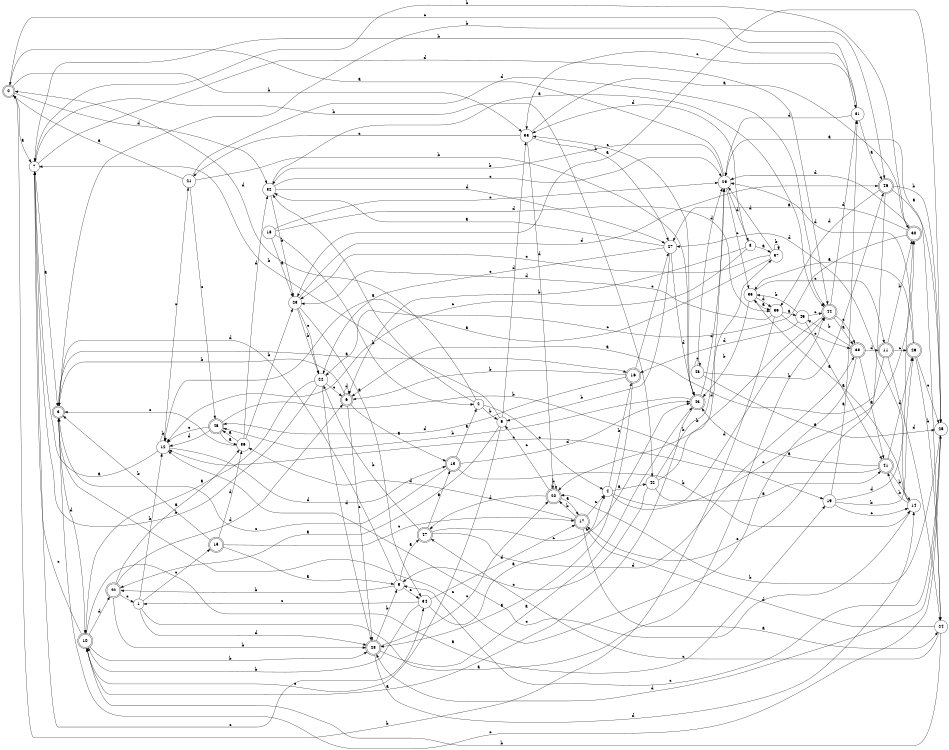 digraph n40_1 {
__start0 [label="" shape="none"];

rankdir=LR;
size="8,5";

s0 [style="rounded,filled", color="black", fillcolor="white" shape="doublecircle", label="0"];
s1 [style="filled", color="black", fillcolor="white" shape="circle", label="1"];
s2 [style="filled", color="black", fillcolor="white" shape="circle", label="2"];
s3 [style="rounded,filled", color="black", fillcolor="white" shape="doublecircle", label="3"];
s4 [style="filled", color="black", fillcolor="white" shape="circle", label="4"];
s5 [style="filled", color="black", fillcolor="white" shape="circle", label="5"];
s6 [style="rounded,filled", color="black", fillcolor="white" shape="doublecircle", label="6"];
s7 [style="filled", color="black", fillcolor="white" shape="circle", label="7"];
s8 [style="filled", color="black", fillcolor="white" shape="circle", label="8"];
s9 [style="filled", color="black", fillcolor="white" shape="circle", label="9"];
s10 [style="rounded,filled", color="black", fillcolor="white" shape="doublecircle", label="10"];
s11 [style="rounded,filled", color="black", fillcolor="white" shape="doublecircle", label="11"];
s12 [style="filled", color="black", fillcolor="white" shape="circle", label="12"];
s13 [style="rounded,filled", color="black", fillcolor="white" shape="doublecircle", label="13"];
s14 [style="filled", color="black", fillcolor="white" shape="circle", label="14"];
s15 [style="rounded,filled", color="black", fillcolor="white" shape="doublecircle", label="15"];
s16 [style="rounded,filled", color="black", fillcolor="white" shape="doublecircle", label="16"];
s17 [style="rounded,filled", color="black", fillcolor="white" shape="doublecircle", label="17"];
s18 [style="filled", color="black", fillcolor="white" shape="circle", label="18"];
s19 [style="filled", color="black", fillcolor="white" shape="circle", label="19"];
s20 [style="rounded,filled", color="black", fillcolor="white" shape="doublecircle", label="20"];
s21 [style="filled", color="black", fillcolor="white" shape="circle", label="21"];
s22 [style="filled", color="black", fillcolor="white" shape="circle", label="22"];
s23 [style="filled", color="black", fillcolor="white" shape="circle", label="23"];
s24 [style="filled", color="black", fillcolor="white" shape="circle", label="24"];
s25 [style="filled", color="black", fillcolor="white" shape="circle", label="25"];
s26 [style="rounded,filled", color="black", fillcolor="white" shape="doublecircle", label="26"];
s27 [style="filled", color="black", fillcolor="white" shape="circle", label="27"];
s28 [style="rounded,filled", color="black", fillcolor="white" shape="doublecircle", label="28"];
s29 [style="filled", color="black", fillcolor="white" shape="circle", label="29"];
s30 [style="rounded,filled", color="black", fillcolor="white" shape="doublecircle", label="30"];
s31 [style="filled", color="black", fillcolor="white" shape="circle", label="31"];
s32 [style="filled", color="black", fillcolor="white" shape="circle", label="32"];
s33 [style="filled", color="black", fillcolor="white" shape="circle", label="33"];
s34 [style="filled", color="black", fillcolor="white" shape="circle", label="34"];
s35 [style="filled", color="black", fillcolor="white" shape="circle", label="35"];
s36 [style="filled", color="black", fillcolor="white" shape="circle", label="36"];
s37 [style="filled", color="black", fillcolor="white" shape="circle", label="37"];
s38 [style="rounded,filled", color="black", fillcolor="white" shape="doublecircle", label="38"];
s39 [style="filled", color="black", fillcolor="white" shape="circle", label="39"];
s40 [style="rounded,filled", color="black", fillcolor="white" shape="doublecircle", label="40"];
s41 [style="rounded,filled", color="black", fillcolor="white" shape="doublecircle", label="41"];
s42 [style="filled", color="black", fillcolor="white" shape="circle", label="42"];
s43 [style="rounded,filled", color="black", fillcolor="white" shape="doublecircle", label="43"];
s44 [style="rounded,filled", color="black", fillcolor="white" shape="doublecircle", label="44"];
s45 [style="rounded,filled", color="black", fillcolor="white" shape="doublecircle", label="45"];
s46 [style="rounded,filled", color="black", fillcolor="white" shape="doublecircle", label="46"];
s47 [style="rounded,filled", color="black", fillcolor="white" shape="doublecircle", label="47"];
s48 [style="filled", color="black", fillcolor="white" shape="circle", label="48"];
s49 [style="filled", color="black", fillcolor="white" shape="circle", label="49"];
s0 -> s7 [label="a"];
s0 -> s33 [label="b"];
s0 -> s31 [label="c"];
s0 -> s32 [label="d"];
s1 -> s44 [label="a"];
s1 -> s12 [label="b"];
s1 -> s15 [label="c"];
s1 -> s28 [label="d"];
s2 -> s32 [label="a"];
s2 -> s9 [label="b"];
s2 -> s4 [label="c"];
s2 -> s0 [label="d"];
s3 -> s16 [label="a"];
s3 -> s46 [label="b"];
s3 -> s25 [label="c"];
s3 -> s10 [label="d"];
s4 -> s42 [label="a"];
s4 -> s16 [label="b"];
s4 -> s30 [label="c"];
s4 -> s44 [label="d"];
s5 -> s47 [label="a"];
s5 -> s40 [label="b"];
s5 -> s34 [label="c"];
s5 -> s3 [label="d"];
s6 -> s13 [label="a"];
s6 -> s3 [label="b"];
s6 -> s28 [label="c"];
s6 -> s6 [label="d"];
s7 -> s3 [label="a"];
s7 -> s42 [label="b"];
s7 -> s34 [label="c"];
s7 -> s44 [label="d"];
s8 -> s37 [label="a"];
s8 -> s6 [label="b"];
s8 -> s12 [label="c"];
s8 -> s33 [label="d"];
s9 -> s40 [label="a"];
s9 -> s7 [label="b"];
s9 -> s10 [label="c"];
s9 -> s33 [label="d"];
s10 -> s19 [label="a"];
s10 -> s28 [label="b"];
s10 -> s7 [label="c"];
s10 -> s40 [label="d"];
s11 -> s6 [label="a"];
s11 -> s30 [label="b"];
s11 -> s26 [label="c"];
s11 -> s24 [label="d"];
s12 -> s7 [label="a"];
s12 -> s12 [label="b"];
s12 -> s21 [label="c"];
s12 -> s13 [label="d"];
s13 -> s2 [label="a"];
s13 -> s14 [label="b"];
s13 -> s3 [label="c"];
s13 -> s43 [label="d"];
s14 -> s35 [label="a"];
s14 -> s41 [label="b"];
s14 -> s12 [label="c"];
s14 -> s27 [label="d"];
s15 -> s5 [label="a"];
s15 -> s3 [label="b"];
s15 -> s17 [label="c"];
s15 -> s36 [label="d"];
s16 -> s28 [label="a"];
s16 -> s6 [label="b"];
s16 -> s27 [label="c"];
s16 -> s45 [label="d"];
s17 -> s24 [label="a"];
s17 -> s20 [label="b"];
s17 -> s4 [label="c"];
s17 -> s36 [label="d"];
s18 -> s23 [label="a"];
s18 -> s2 [label="b"];
s18 -> s29 [label="c"];
s18 -> s39 [label="d"];
s19 -> s31 [label="a"];
s19 -> s26 [label="b"];
s19 -> s14 [label="c"];
s19 -> s30 [label="d"];
s20 -> s17 [label="a"];
s20 -> s20 [label="b"];
s20 -> s9 [label="c"];
s20 -> s47 [label="d"];
s21 -> s0 [label="a"];
s21 -> s43 [label="b"];
s21 -> s45 [label="c"];
s21 -> s44 [label="d"];
s22 -> s10 [label="a"];
s22 -> s7 [label="b"];
s22 -> s6 [label="c"];
s22 -> s28 [label="d"];
s23 -> s34 [label="a"];
s23 -> s22 [label="b"];
s23 -> s22 [label="c"];
s23 -> s46 [label="d"];
s24 -> s29 [label="a"];
s24 -> s10 [label="b"];
s24 -> s47 [label="c"];
s24 -> s17 [label="d"];
s25 -> s23 [label="a"];
s25 -> s20 [label="b"];
s25 -> s5 [label="c"];
s25 -> s28 [label="d"];
s26 -> s35 [label="a"];
s26 -> s24 [label="b"];
s26 -> s25 [label="c"];
s26 -> s29 [label="d"];
s27 -> s32 [label="a"];
s27 -> s9 [label="b"];
s27 -> s22 [label="c"];
s27 -> s43 [label="d"];
s28 -> s43 [label="a"];
s28 -> s5 [label="b"];
s28 -> s20 [label="c"];
s28 -> s14 [label="d"];
s29 -> s0 [label="a"];
s29 -> s32 [label="b"];
s29 -> s35 [label="c"];
s29 -> s8 [label="d"];
s30 -> s27 [label="a"];
s30 -> s7 [label="b"];
s30 -> s22 [label="c"];
s30 -> s29 [label="d"];
s31 -> s46 [label="a"];
s31 -> s7 [label="b"];
s31 -> s33 [label="c"];
s31 -> s29 [label="d"];
s32 -> s44 [label="a"];
s32 -> s23 [label="b"];
s32 -> s29 [label="c"];
s32 -> s27 [label="d"];
s33 -> s30 [label="a"];
s33 -> s27 [label="b"];
s33 -> s21 [label="c"];
s33 -> s20 [label="d"];
s34 -> s4 [label="a"];
s34 -> s10 [label="b"];
s34 -> s1 [label="c"];
s34 -> s17 [label="d"];
s35 -> s39 [label="a"];
s35 -> s43 [label="b"];
s35 -> s11 [label="c"];
s35 -> s39 [label="d"];
s36 -> s45 [label="a"];
s36 -> s23 [label="b"];
s36 -> s3 [label="c"];
s36 -> s32 [label="d"];
s37 -> s12 [label="a"];
s37 -> s37 [label="b"];
s37 -> s23 [label="c"];
s37 -> s29 [label="d"];
s38 -> s41 [label="a"];
s38 -> s49 [label="b"];
s38 -> s3 [label="c"];
s38 -> s11 [label="d"];
s39 -> s49 [label="a"];
s39 -> s0 [label="b"];
s39 -> s38 [label="c"];
s39 -> s23 [label="d"];
s40 -> s36 [label="a"];
s40 -> s28 [label="b"];
s40 -> s1 [label="c"];
s40 -> s6 [label="d"];
s41 -> s43 [label="a"];
s41 -> s14 [label="b"];
s41 -> s12 [label="c"];
s41 -> s26 [label="d"];
s42 -> s41 [label="a"];
s42 -> s29 [label="b"];
s42 -> s5 [label="c"];
s42 -> s37 [label="d"];
s43 -> s10 [label="a"];
s43 -> s45 [label="b"];
s43 -> s33 [label="c"];
s43 -> s29 [label="d"];
s44 -> s38 [label="a"];
s44 -> s20 [label="b"];
s44 -> s38 [label="c"];
s44 -> s31 [label="d"];
s45 -> s36 [label="a"];
s45 -> s19 [label="b"];
s45 -> s12 [label="c"];
s45 -> s12 [label="d"];
s46 -> s25 [label="a"];
s46 -> s25 [label="b"];
s46 -> s17 [label="c"];
s46 -> s39 [label="d"];
s47 -> s13 [label="a"];
s47 -> s22 [label="b"];
s47 -> s43 [label="c"];
s47 -> s38 [label="d"];
s48 -> s25 [label="a"];
s48 -> s46 [label="b"];
s48 -> s48 [label="c"];
s48 -> s29 [label="d"];
s49 -> s41 [label="a"];
s49 -> s35 [label="b"];
s49 -> s44 [label="c"];
s49 -> s16 [label="d"];

}